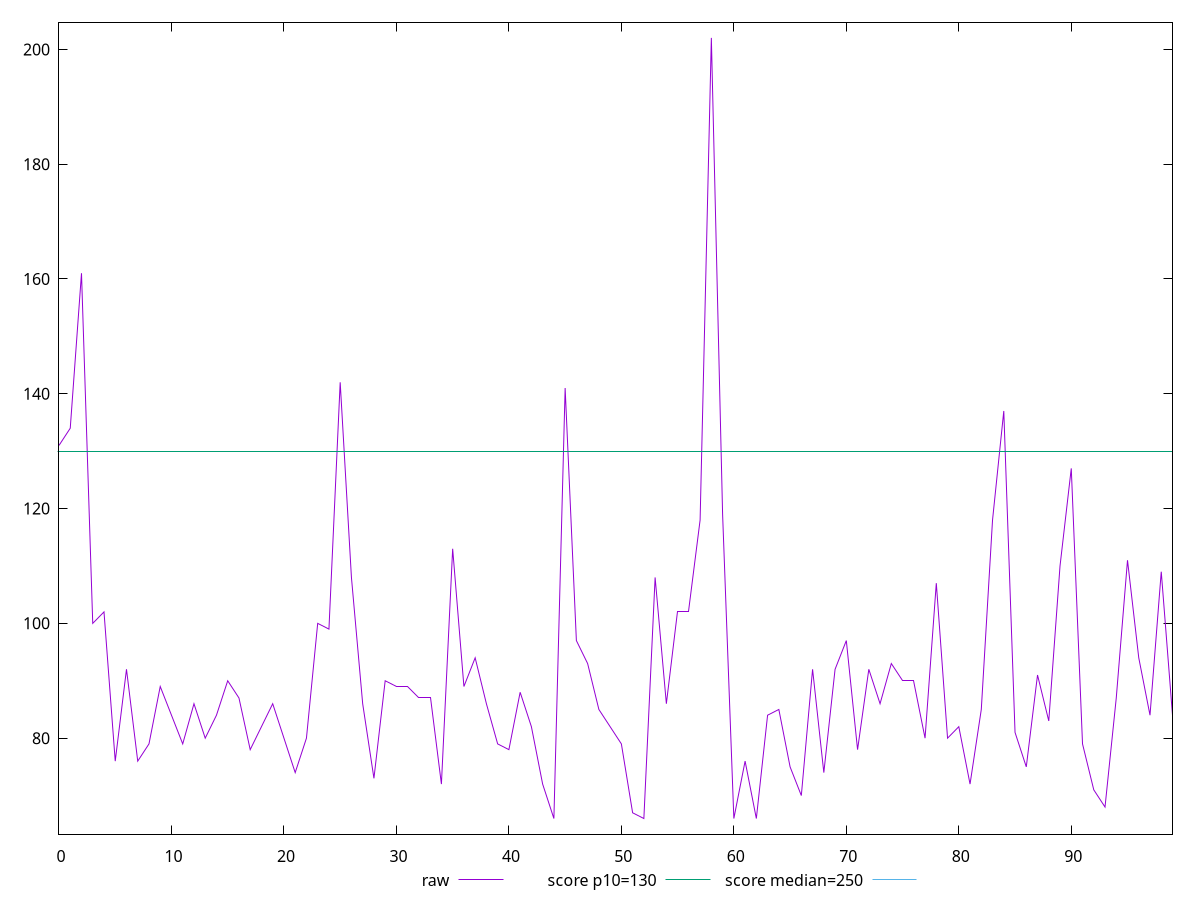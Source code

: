 reset

$raw <<EOF
0 131
1 133.99999999999955
2 161
3 100
4 102
5 76
6 92
7 76
8 79
9 89
10 84
11 79
12 86
13 80
14 84
15 90
16 87
17 78
18 82
19 86
20 80
21 74
22 80
23 100
24 99
25 142
26 108
27 86
28 73
29 90
30 89
31 89
32 87
33 87
34 72
35 113
36 89
37 94
38 86
39 79
40 78
41 88
42 82
43 72
44 66
45 141
46 97
47 93
48 85
49 82
50 79
51 67
52 66
53 108
54 86
55 102
56 102
57 118
58 202
59 119
60 66
61 76
62 66
63 84
64 85
65 75
66 70
67 92
68 74
69 92
70 97
71 78
72 92
73 86
74 93
75 90
76 90
77 80
78 107
79 80
80 82
81 72
82 85
83 118
84 137
85 81
86 75
87 91
88 83
89 110
90 127
91 79
92 71
93 68
94 87
95 111
96 94
97 84
98 109
99 84
EOF

set key outside below
set xrange [0:99]
set yrange [63.28:204.72]
set trange [63.28:204.72]
set terminal svg size 640, 500 enhanced background rgb 'white'
set output "report_00017_2021-02-10T15-08-03.406Z/max-potential-fid/samples/pages+cached+noadtech+nomedia/raw/values.svg"

plot $raw title "raw" with line, \
     130 title "score p10=130", \
     250 title "score median=250"

reset
